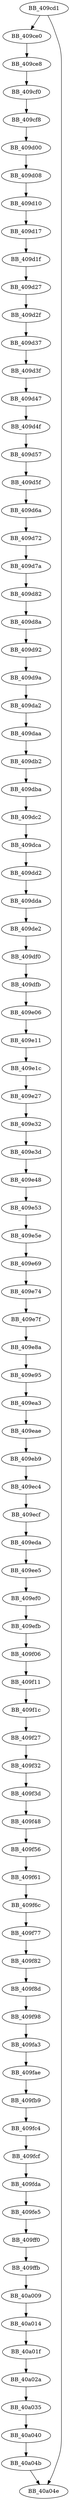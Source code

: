 DiGraph ___free_lc_time{
BB_409cd1->BB_409ce0
BB_409cd1->BB_40a04e
BB_409ce0->BB_409ce8
BB_409ce8->BB_409cf0
BB_409cf0->BB_409cf8
BB_409cf8->BB_409d00
BB_409d00->BB_409d08
BB_409d08->BB_409d10
BB_409d10->BB_409d17
BB_409d17->BB_409d1f
BB_409d1f->BB_409d27
BB_409d27->BB_409d2f
BB_409d2f->BB_409d37
BB_409d37->BB_409d3f
BB_409d3f->BB_409d47
BB_409d47->BB_409d4f
BB_409d4f->BB_409d57
BB_409d57->BB_409d5f
BB_409d5f->BB_409d6a
BB_409d6a->BB_409d72
BB_409d72->BB_409d7a
BB_409d7a->BB_409d82
BB_409d82->BB_409d8a
BB_409d8a->BB_409d92
BB_409d92->BB_409d9a
BB_409d9a->BB_409da2
BB_409da2->BB_409daa
BB_409daa->BB_409db2
BB_409db2->BB_409dba
BB_409dba->BB_409dc2
BB_409dc2->BB_409dca
BB_409dca->BB_409dd2
BB_409dd2->BB_409dda
BB_409dda->BB_409de2
BB_409de2->BB_409df0
BB_409df0->BB_409dfb
BB_409dfb->BB_409e06
BB_409e06->BB_409e11
BB_409e11->BB_409e1c
BB_409e1c->BB_409e27
BB_409e27->BB_409e32
BB_409e32->BB_409e3d
BB_409e3d->BB_409e48
BB_409e48->BB_409e53
BB_409e53->BB_409e5e
BB_409e5e->BB_409e69
BB_409e69->BB_409e74
BB_409e74->BB_409e7f
BB_409e7f->BB_409e8a
BB_409e8a->BB_409e95
BB_409e95->BB_409ea3
BB_409ea3->BB_409eae
BB_409eae->BB_409eb9
BB_409eb9->BB_409ec4
BB_409ec4->BB_409ecf
BB_409ecf->BB_409eda
BB_409eda->BB_409ee5
BB_409ee5->BB_409ef0
BB_409ef0->BB_409efb
BB_409efb->BB_409f06
BB_409f06->BB_409f11
BB_409f11->BB_409f1c
BB_409f1c->BB_409f27
BB_409f27->BB_409f32
BB_409f32->BB_409f3d
BB_409f3d->BB_409f48
BB_409f48->BB_409f56
BB_409f56->BB_409f61
BB_409f61->BB_409f6c
BB_409f6c->BB_409f77
BB_409f77->BB_409f82
BB_409f82->BB_409f8d
BB_409f8d->BB_409f98
BB_409f98->BB_409fa3
BB_409fa3->BB_409fae
BB_409fae->BB_409fb9
BB_409fb9->BB_409fc4
BB_409fc4->BB_409fcf
BB_409fcf->BB_409fda
BB_409fda->BB_409fe5
BB_409fe5->BB_409ff0
BB_409ff0->BB_409ffb
BB_409ffb->BB_40a009
BB_40a009->BB_40a014
BB_40a014->BB_40a01f
BB_40a01f->BB_40a02a
BB_40a02a->BB_40a035
BB_40a035->BB_40a040
BB_40a040->BB_40a04b
BB_40a04b->BB_40a04e
}
